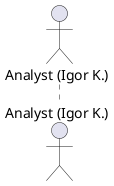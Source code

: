 @startuml(id=Analyst)
actor "Analyst (Igor K.)" as Analyst
@enduml

@startuml(id=EntryPoint)
participant "index (EntryPoint)" as index
@enduml